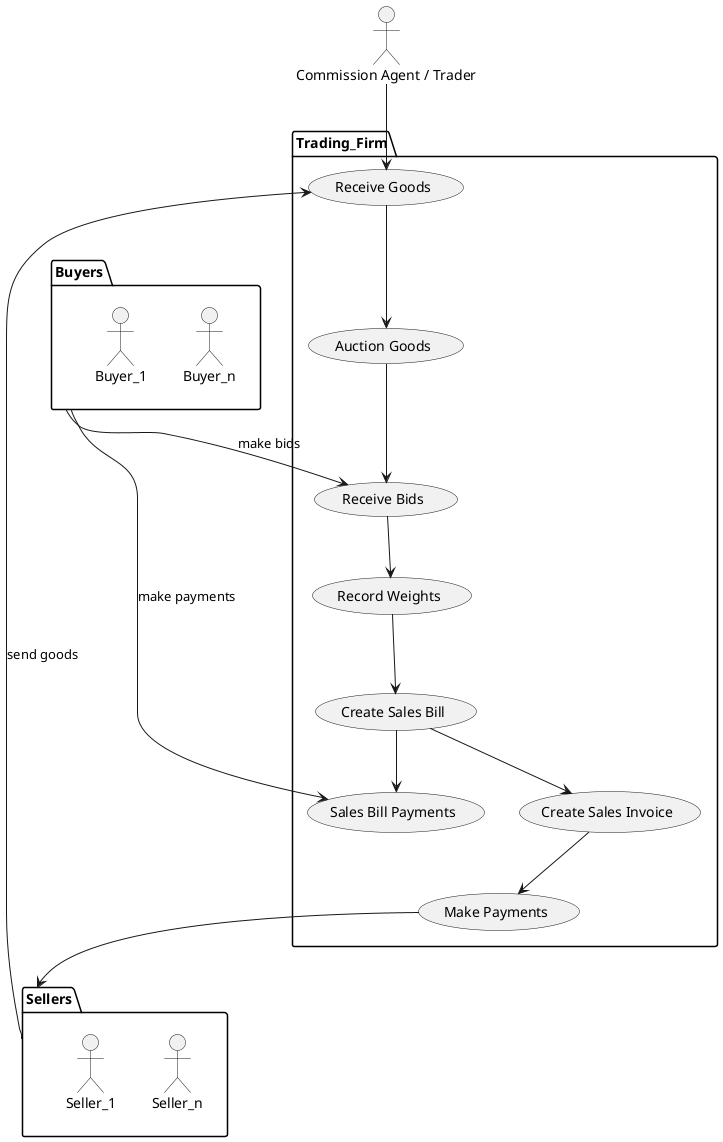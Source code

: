 @startuml
'https://plantuml.com/use-case-diagram




:Commission Agent / Trader: as CA



package Sellers {
 actor Seller_n
 actor Seller_1
 }

package Trading_Firm {
    usecase "Receive Goods" as arriv
    usecase "Auction Goods" as acut
    usecase "Receive Bids" as bids
    usecase "Record Weights" as weigh
    usecase "Create Sales Bill" as salebill
    usecase "Sales Bill Payments" as payca
    usecase "Create Sales Invoice" as salesinvo
    usecase "Make Payments" as payseller
}

package Buyers {
  actor Buyer_n
  actor Buyer_1
 }



Sellers --> arriv :send goods
CA --> arriv
arriv --> acut
acut --> bids
Buyers --> bids :make bids
bids --> weigh
weigh --> salebill
salebill --> payca
Buyers --> payca :make payments
salebill --> salesinvo
salesinvo --> payseller
payseller --> Sellers





@enduml